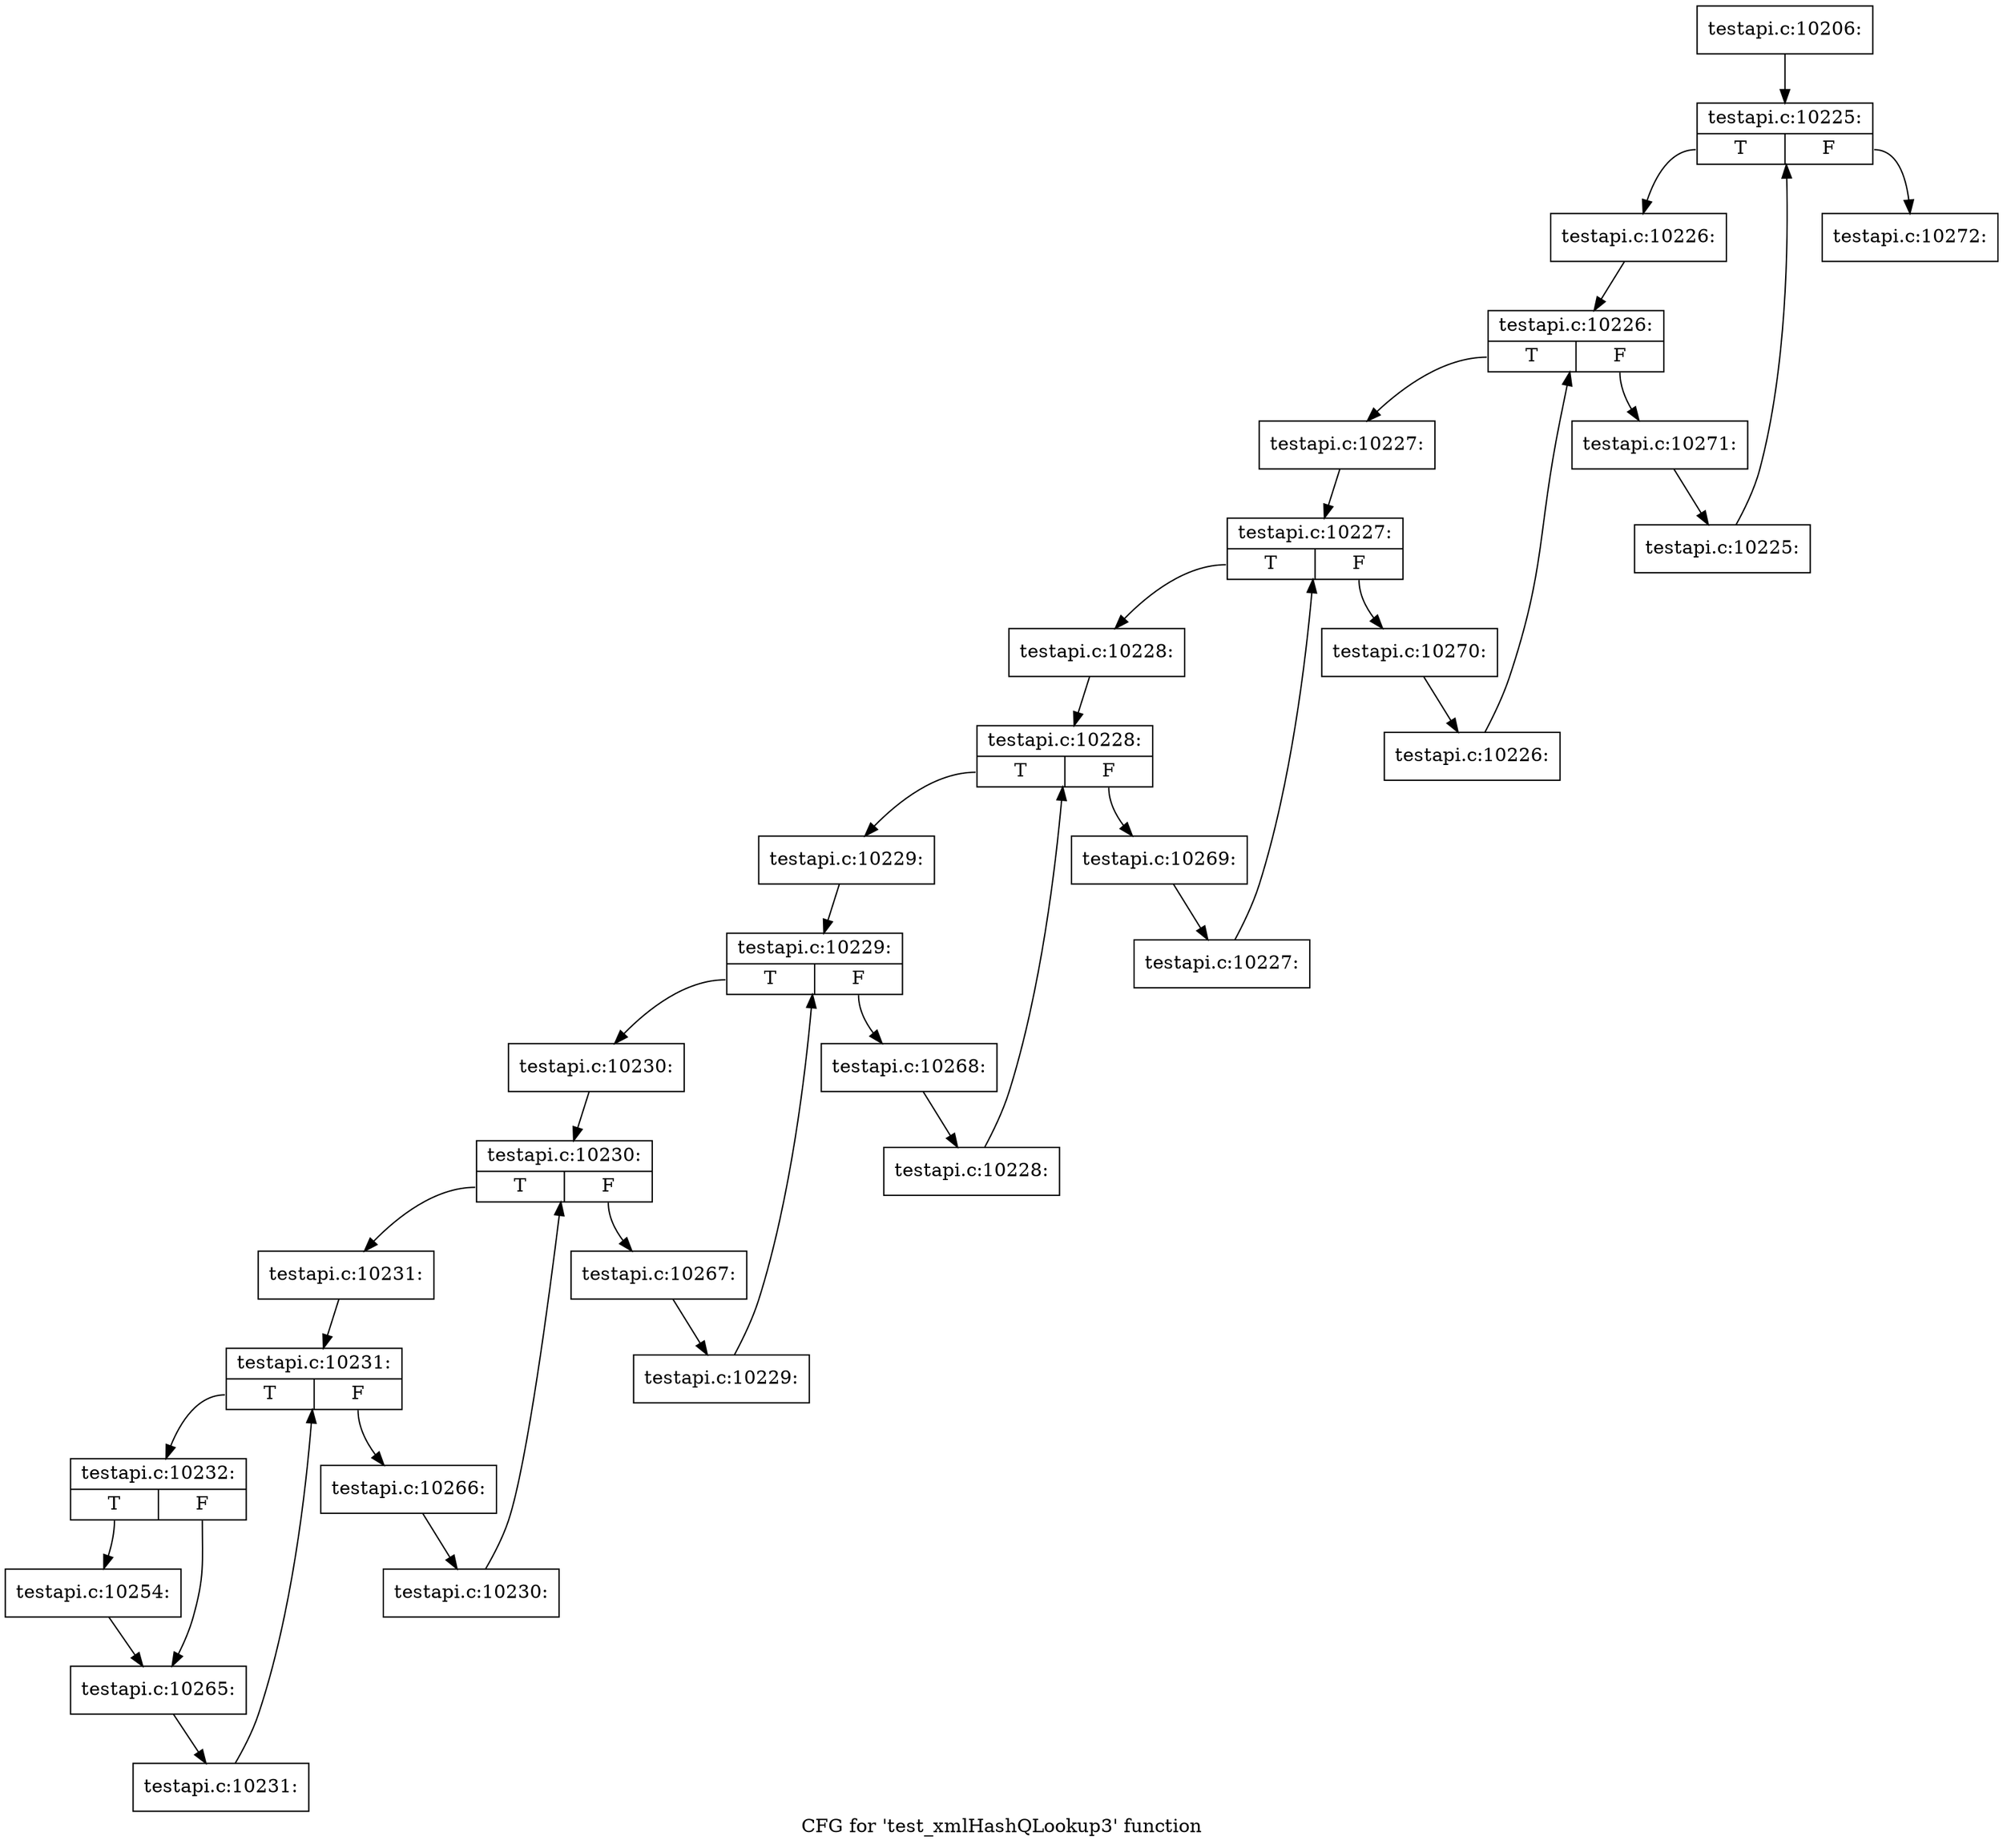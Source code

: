 digraph "CFG for 'test_xmlHashQLookup3' function" {
	label="CFG for 'test_xmlHashQLookup3' function";

	Node0x45d77c0 [shape=record,label="{testapi.c:10206:}"];
	Node0x45d77c0 -> Node0x45e9b70;
	Node0x45e9b70 [shape=record,label="{testapi.c:10225:|{<s0>T|<s1>F}}"];
	Node0x45e9b70:s0 -> Node0x45e9e50;
	Node0x45e9b70:s1 -> Node0x45e99d0;
	Node0x45e9e50 [shape=record,label="{testapi.c:10226:}"];
	Node0x45e9e50 -> Node0x45ea240;
	Node0x45ea240 [shape=record,label="{testapi.c:10226:|{<s0>T|<s1>F}}"];
	Node0x45ea240:s0 -> Node0x45ea4c0;
	Node0x45ea240:s1 -> Node0x45ea120;
	Node0x45ea4c0 [shape=record,label="{testapi.c:10227:}"];
	Node0x45ea4c0 -> Node0x45ea8b0;
	Node0x45ea8b0 [shape=record,label="{testapi.c:10227:|{<s0>T|<s1>F}}"];
	Node0x45ea8b0:s0 -> Node0x45eab30;
	Node0x45ea8b0:s1 -> Node0x45ea790;
	Node0x45eab30 [shape=record,label="{testapi.c:10228:}"];
	Node0x45eab30 -> Node0x45eaf20;
	Node0x45eaf20 [shape=record,label="{testapi.c:10228:|{<s0>T|<s1>F}}"];
	Node0x45eaf20:s0 -> Node0x45eb1a0;
	Node0x45eaf20:s1 -> Node0x45eae00;
	Node0x45eb1a0 [shape=record,label="{testapi.c:10229:}"];
	Node0x45eb1a0 -> Node0x45eb590;
	Node0x45eb590 [shape=record,label="{testapi.c:10229:|{<s0>T|<s1>F}}"];
	Node0x45eb590:s0 -> Node0x45eb9a0;
	Node0x45eb590:s1 -> Node0x45eb470;
	Node0x45eb9a0 [shape=record,label="{testapi.c:10230:}"];
	Node0x45eb9a0 -> Node0x45ebd90;
	Node0x45ebd90 [shape=record,label="{testapi.c:10230:|{<s0>T|<s1>F}}"];
	Node0x45ebd90:s0 -> Node0x45ec010;
	Node0x45ebd90:s1 -> Node0x45ebc70;
	Node0x45ec010 [shape=record,label="{testapi.c:10231:}"];
	Node0x45ec010 -> Node0x45ec400;
	Node0x45ec400 [shape=record,label="{testapi.c:10231:|{<s0>T|<s1>F}}"];
	Node0x45ec400:s0 -> Node0x45ec680;
	Node0x45ec400:s1 -> Node0x45ec2e0;
	Node0x45ec680 [shape=record,label="{testapi.c:10232:|{<s0>T|<s1>F}}"];
	Node0x45ec680:s0 -> Node0x45ee4a0;
	Node0x45ec680:s1 -> Node0x45ee7d0;
	Node0x45ee4a0 [shape=record,label="{testapi.c:10254:}"];
	Node0x45ee4a0 -> Node0x45ee7d0;
	Node0x45ee7d0 [shape=record,label="{testapi.c:10265:}"];
	Node0x45ee7d0 -> Node0x45ec5f0;
	Node0x45ec5f0 [shape=record,label="{testapi.c:10231:}"];
	Node0x45ec5f0 -> Node0x45ec400;
	Node0x45ec2e0 [shape=record,label="{testapi.c:10266:}"];
	Node0x45ec2e0 -> Node0x45ebf80;
	Node0x45ebf80 [shape=record,label="{testapi.c:10230:}"];
	Node0x45ebf80 -> Node0x45ebd90;
	Node0x45ebc70 [shape=record,label="{testapi.c:10267:}"];
	Node0x45ebc70 -> Node0x45eb910;
	Node0x45eb910 [shape=record,label="{testapi.c:10229:}"];
	Node0x45eb910 -> Node0x45eb590;
	Node0x45eb470 [shape=record,label="{testapi.c:10268:}"];
	Node0x45eb470 -> Node0x45eb110;
	Node0x45eb110 [shape=record,label="{testapi.c:10228:}"];
	Node0x45eb110 -> Node0x45eaf20;
	Node0x45eae00 [shape=record,label="{testapi.c:10269:}"];
	Node0x45eae00 -> Node0x45eaaa0;
	Node0x45eaaa0 [shape=record,label="{testapi.c:10227:}"];
	Node0x45eaaa0 -> Node0x45ea8b0;
	Node0x45ea790 [shape=record,label="{testapi.c:10270:}"];
	Node0x45ea790 -> Node0x45ea430;
	Node0x45ea430 [shape=record,label="{testapi.c:10226:}"];
	Node0x45ea430 -> Node0x45ea240;
	Node0x45ea120 [shape=record,label="{testapi.c:10271:}"];
	Node0x45ea120 -> Node0x45e9dc0;
	Node0x45e9dc0 [shape=record,label="{testapi.c:10225:}"];
	Node0x45e9dc0 -> Node0x45e9b70;
	Node0x45e99d0 [shape=record,label="{testapi.c:10272:}"];
}
